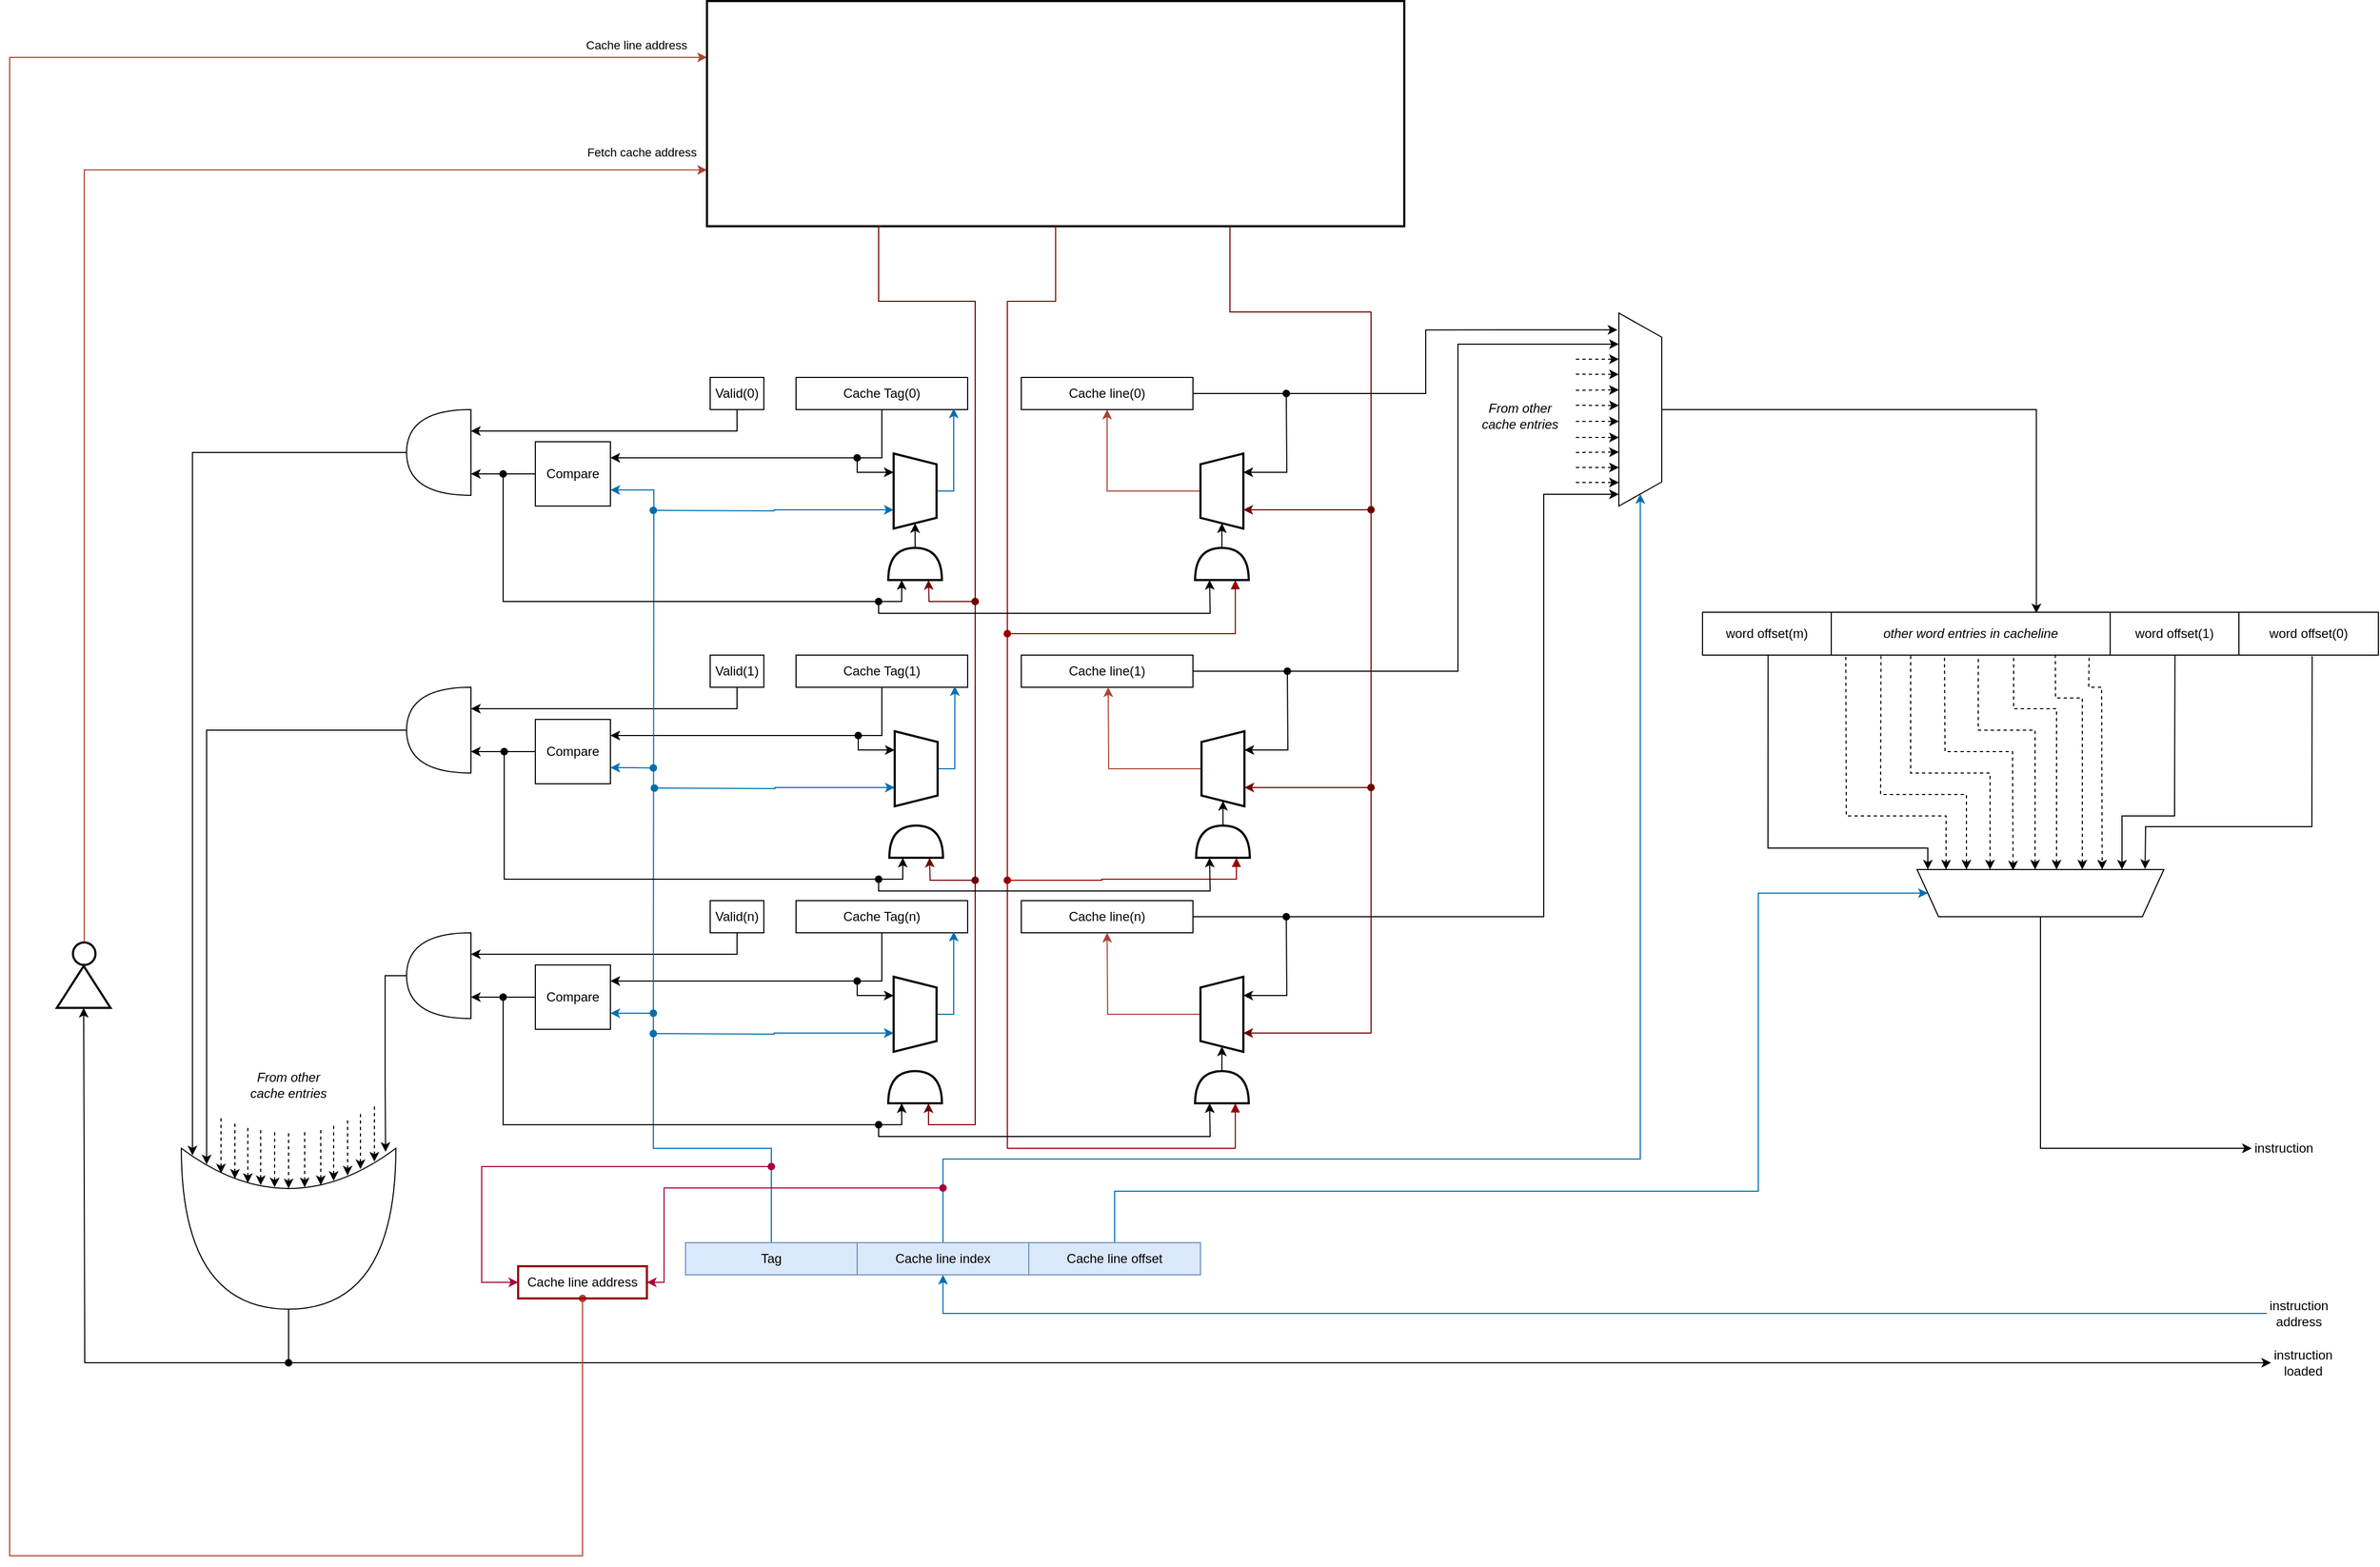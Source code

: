 <mxfile version="15.9.1" type="github">
  <diagram id="TtxQt77F0Pve0Gq8ISPb" name="L1 I-cache">
    <mxGraphModel dx="1864" dy="2111" grid="1" gridSize="10" guides="1" tooltips="1" connect="1" arrows="1" fold="1" page="1" pageScale="1" pageWidth="850" pageHeight="1100" math="0" shadow="0">
      <root>
        <mxCell id="0" />
        <mxCell id="1" parent="0" />
        <mxCell id="AAuzFfe44RQ2FQWe9RqB-12" style="edgeStyle=orthogonalEdgeStyle;rounded=0;orthogonalLoop=1;jettySize=auto;html=1;exitX=0.5;exitY=0;exitDx=0;exitDy=0;entryX=1;entryY=0.75;entryDx=0;entryDy=0;fillColor=#1ba1e2;strokeColor=#006EAF;" parent="1" source="AAuzFfe44RQ2FQWe9RqB-3" target="AAuzFfe44RQ2FQWe9RqB-10" edge="1">
          <mxGeometry relative="1" as="geometry">
            <Array as="points">
              <mxPoint x="300" y="610" />
              <mxPoint x="190" y="610" />
              <mxPoint x="190" y="484" />
            </Array>
          </mxGeometry>
        </mxCell>
        <mxCell id="AAuzFfe44RQ2FQWe9RqB-3" value="Tag" style="rounded=0;whiteSpace=wrap;html=1;fillColor=#dae8fc;strokeColor=#6c8ebf;" parent="1" vertex="1">
          <mxGeometry x="220" y="698" width="160" height="30" as="geometry" />
        </mxCell>
        <mxCell id="AAuzFfe44RQ2FQWe9RqB-50" style="edgeStyle=orthogonalEdgeStyle;rounded=0;orthogonalLoop=1;jettySize=auto;html=1;exitX=0.5;exitY=0;exitDx=0;exitDy=0;entryX=1;entryY=0.5;entryDx=0;entryDy=0;startArrow=none;startFill=0;endArrow=classic;endFill=1;fillColor=#1ba1e2;strokeColor=#006EAF;" parent="1" source="AAuzFfe44RQ2FQWe9RqB-4" target="AAuzFfe44RQ2FQWe9RqB-35" edge="1">
          <mxGeometry relative="1" as="geometry">
            <Array as="points">
              <mxPoint x="460" y="620" />
              <mxPoint x="1110" y="620" />
            </Array>
          </mxGeometry>
        </mxCell>
        <mxCell id="_ZMJS2XEXF6SMcS7L7t3-20" style="edgeStyle=orthogonalEdgeStyle;rounded=0;orthogonalLoop=1;jettySize=auto;html=1;startArrow=classic;startFill=1;endArrow=none;endFill=0;strokeWidth=1;fillColor=#1ba1e2;strokeColor=#006EAF;entryX=0;entryY=0.5;entryDx=0;entryDy=0;exitX=0.5;exitY=1;exitDx=0;exitDy=0;" edge="1" parent="1" source="AAuzFfe44RQ2FQWe9RqB-4" target="_ZMJS2XEXF6SMcS7L7t3-21">
          <mxGeometry relative="1" as="geometry">
            <mxPoint x="1684" y="764" as="targetPoint" />
            <mxPoint x="464" y="740" as="sourcePoint" />
            <Array as="points">
              <mxPoint x="460" y="764" />
            </Array>
          </mxGeometry>
        </mxCell>
        <mxCell id="AAuzFfe44RQ2FQWe9RqB-4" value="Cache line index" style="rounded=0;whiteSpace=wrap;html=1;fillColor=#dae8fc;strokeColor=#6c8ebf;" parent="1" vertex="1">
          <mxGeometry x="380" y="698" width="160" height="30" as="geometry" />
        </mxCell>
        <mxCell id="AAuzFfe44RQ2FQWe9RqB-86" style="edgeStyle=orthogonalEdgeStyle;rounded=0;orthogonalLoop=1;jettySize=auto;html=1;exitX=0.5;exitY=0;exitDx=0;exitDy=0;entryX=1;entryY=0.5;entryDx=0;entryDy=0;startArrow=none;startFill=0;endArrow=classic;endFill=1;fillColor=#1ba1e2;strokeColor=#006EAF;" parent="1" source="AAuzFfe44RQ2FQWe9RqB-5" target="AAuzFfe44RQ2FQWe9RqB-71" edge="1">
          <mxGeometry relative="1" as="geometry">
            <Array as="points">
              <mxPoint x="620" y="650" />
              <mxPoint x="1220" y="650" />
              <mxPoint x="1220" y="372" />
            </Array>
          </mxGeometry>
        </mxCell>
        <mxCell id="AAuzFfe44RQ2FQWe9RqB-5" value="Cache line offset" style="rounded=0;whiteSpace=wrap;html=1;fillColor=#dae8fc;strokeColor=#6c8ebf;" parent="1" vertex="1">
          <mxGeometry x="540" y="698" width="160" height="30" as="geometry" />
        </mxCell>
        <mxCell id="AAuzFfe44RQ2FQWe9RqB-14" style="edgeStyle=orthogonalEdgeStyle;rounded=0;orthogonalLoop=1;jettySize=auto;html=1;exitX=0.5;exitY=1;exitDx=0;exitDy=0;entryX=0;entryY=0.75;entryDx=0;entryDy=0;entryPerimeter=0;" parent="1" source="AAuzFfe44RQ2FQWe9RqB-6" target="AAuzFfe44RQ2FQWe9RqB-13" edge="1">
          <mxGeometry relative="1" as="geometry" />
        </mxCell>
        <mxCell id="AAuzFfe44RQ2FQWe9RqB-6" value="Valid(n)" style="rounded=0;whiteSpace=wrap;html=1;" parent="1" vertex="1">
          <mxGeometry x="243" y="379" width="50" height="30" as="geometry" />
        </mxCell>
        <mxCell id="AAuzFfe44RQ2FQWe9RqB-11" style="edgeStyle=orthogonalEdgeStyle;rounded=0;orthogonalLoop=1;jettySize=auto;html=1;exitX=0.5;exitY=1;exitDx=0;exitDy=0;entryX=1;entryY=0.25;entryDx=0;entryDy=0;" parent="1" source="AAuzFfe44RQ2FQWe9RqB-7" target="AAuzFfe44RQ2FQWe9RqB-10" edge="1">
          <mxGeometry relative="1" as="geometry" />
        </mxCell>
        <mxCell id="AAuzFfe44RQ2FQWe9RqB-7" value="&lt;div&gt;Cache Tag(n)&lt;/div&gt;" style="rounded=0;whiteSpace=wrap;html=1;" parent="1" vertex="1">
          <mxGeometry x="323" y="379" width="160" height="30" as="geometry" />
        </mxCell>
        <mxCell id="AAuzFfe44RQ2FQWe9RqB-39" style="edgeStyle=orthogonalEdgeStyle;rounded=0;orthogonalLoop=1;jettySize=auto;html=1;exitX=1;exitY=0.5;exitDx=0;exitDy=0;entryX=0.061;entryY=1;entryDx=0;entryDy=0;entryPerimeter=0;startArrow=none;startFill=0;endArrow=classic;endFill=1;" parent="1" source="AAuzFfe44RQ2FQWe9RqB-8" target="AAuzFfe44RQ2FQWe9RqB-35" edge="1">
          <mxGeometry relative="1" as="geometry">
            <Array as="points">
              <mxPoint x="1020" y="394" />
              <mxPoint x="1020" />
            </Array>
          </mxGeometry>
        </mxCell>
        <mxCell id="AAuzFfe44RQ2FQWe9RqB-8" value="Cache line(n)" style="rounded=0;whiteSpace=wrap;html=1;" parent="1" vertex="1">
          <mxGeometry x="533" y="379" width="160" height="30" as="geometry" />
        </mxCell>
        <mxCell id="AAuzFfe44RQ2FQWe9RqB-15" style="edgeStyle=orthogonalEdgeStyle;rounded=0;orthogonalLoop=1;jettySize=auto;html=1;exitX=0;exitY=0.5;exitDx=0;exitDy=0;entryX=0;entryY=0.25;entryDx=0;entryDy=0;entryPerimeter=0;" parent="1" source="AAuzFfe44RQ2FQWe9RqB-10" target="AAuzFfe44RQ2FQWe9RqB-13" edge="1">
          <mxGeometry relative="1" as="geometry" />
        </mxCell>
        <mxCell id="AAuzFfe44RQ2FQWe9RqB-10" value="Compare" style="rounded=0;whiteSpace=wrap;html=1;" parent="1" vertex="1">
          <mxGeometry x="80" y="439" width="70" height="60" as="geometry" />
        </mxCell>
        <mxCell id="_ZMJS2XEXF6SMcS7L7t3-2" style="edgeStyle=orthogonalEdgeStyle;rounded=0;orthogonalLoop=1;jettySize=auto;html=1;exitX=1;exitY=0.5;exitDx=0;exitDy=0;exitPerimeter=0;entryX=0.022;entryY=0.048;entryDx=0;entryDy=0;entryPerimeter=0;" edge="1" parent="1" source="AAuzFfe44RQ2FQWe9RqB-13" target="AAuzFfe44RQ2FQWe9RqB-90">
          <mxGeometry relative="1" as="geometry" />
        </mxCell>
        <mxCell id="AAuzFfe44RQ2FQWe9RqB-13" value="" style="shape=or;whiteSpace=wrap;html=1;direction=west;" parent="1" vertex="1">
          <mxGeometry x="-40" y="409" width="60" height="80" as="geometry" />
        </mxCell>
        <mxCell id="AAuzFfe44RQ2FQWe9RqB-16" style="edgeStyle=orthogonalEdgeStyle;rounded=0;orthogonalLoop=1;jettySize=auto;html=1;exitX=0.5;exitY=1;exitDx=0;exitDy=0;entryX=0;entryY=0.75;entryDx=0;entryDy=0;entryPerimeter=0;" parent="1" source="AAuzFfe44RQ2FQWe9RqB-17" target="AAuzFfe44RQ2FQWe9RqB-23" edge="1">
          <mxGeometry relative="1" as="geometry" />
        </mxCell>
        <mxCell id="AAuzFfe44RQ2FQWe9RqB-17" value="Valid(1)" style="rounded=0;whiteSpace=wrap;html=1;" parent="1" vertex="1">
          <mxGeometry x="243" y="150" width="50" height="30" as="geometry" />
        </mxCell>
        <mxCell id="AAuzFfe44RQ2FQWe9RqB-18" style="edgeStyle=orthogonalEdgeStyle;rounded=0;orthogonalLoop=1;jettySize=auto;html=1;exitX=0.5;exitY=1;exitDx=0;exitDy=0;entryX=1;entryY=0.25;entryDx=0;entryDy=0;" parent="1" source="AAuzFfe44RQ2FQWe9RqB-19" target="AAuzFfe44RQ2FQWe9RqB-22" edge="1">
          <mxGeometry relative="1" as="geometry" />
        </mxCell>
        <mxCell id="AAuzFfe44RQ2FQWe9RqB-19" value="&lt;div&gt;Cache Tag(1)&lt;/div&gt;" style="rounded=0;whiteSpace=wrap;html=1;" parent="1" vertex="1">
          <mxGeometry x="323" y="150" width="160" height="30" as="geometry" />
        </mxCell>
        <mxCell id="AAuzFfe44RQ2FQWe9RqB-38" style="edgeStyle=orthogonalEdgeStyle;rounded=0;orthogonalLoop=1;jettySize=auto;html=1;exitX=1;exitY=0.5;exitDx=0;exitDy=0;entryX=0.839;entryY=1;entryDx=0;entryDy=0;entryPerimeter=0;startArrow=none;startFill=0;endArrow=classic;endFill=1;" parent="1" source="AAuzFfe44RQ2FQWe9RqB-20" target="AAuzFfe44RQ2FQWe9RqB-35" edge="1">
          <mxGeometry relative="1" as="geometry">
            <Array as="points">
              <mxPoint x="940" y="165" />
              <mxPoint x="940" y="-140" />
            </Array>
          </mxGeometry>
        </mxCell>
        <mxCell id="AAuzFfe44RQ2FQWe9RqB-20" value="Cache line(1)" style="rounded=0;whiteSpace=wrap;html=1;" parent="1" vertex="1">
          <mxGeometry x="533" y="150" width="160" height="30" as="geometry" />
        </mxCell>
        <mxCell id="AAuzFfe44RQ2FQWe9RqB-21" style="edgeStyle=orthogonalEdgeStyle;rounded=0;orthogonalLoop=1;jettySize=auto;html=1;exitX=0;exitY=0.5;exitDx=0;exitDy=0;entryX=0;entryY=0.25;entryDx=0;entryDy=0;entryPerimeter=0;" parent="1" source="AAuzFfe44RQ2FQWe9RqB-22" target="AAuzFfe44RQ2FQWe9RqB-23" edge="1">
          <mxGeometry relative="1" as="geometry" />
        </mxCell>
        <mxCell id="AAuzFfe44RQ2FQWe9RqB-34" style="edgeStyle=orthogonalEdgeStyle;rounded=0;orthogonalLoop=1;jettySize=auto;html=1;exitX=1;exitY=0.75;exitDx=0;exitDy=0;startArrow=classic;startFill=1;endArrow=oval;endFill=1;fillColor=#1ba1e2;strokeColor=#006EAF;" parent="1" source="AAuzFfe44RQ2FQWe9RqB-22" edge="1">
          <mxGeometry relative="1" as="geometry">
            <mxPoint x="190" y="255.222" as="targetPoint" />
          </mxGeometry>
        </mxCell>
        <mxCell id="AAuzFfe44RQ2FQWe9RqB-22" value="Compare" style="rounded=0;whiteSpace=wrap;html=1;" parent="1" vertex="1">
          <mxGeometry x="80" y="210" width="70" height="60" as="geometry" />
        </mxCell>
        <mxCell id="_ZMJS2XEXF6SMcS7L7t3-3" style="edgeStyle=orthogonalEdgeStyle;rounded=0;orthogonalLoop=1;jettySize=auto;html=1;exitX=1;exitY=0.5;exitDx=0;exitDy=0;exitPerimeter=0;entryX=0.1;entryY=0.882;entryDx=0;entryDy=0;entryPerimeter=0;" edge="1" parent="1" source="AAuzFfe44RQ2FQWe9RqB-23" target="AAuzFfe44RQ2FQWe9RqB-90">
          <mxGeometry relative="1" as="geometry" />
        </mxCell>
        <mxCell id="AAuzFfe44RQ2FQWe9RqB-23" value="" style="shape=or;whiteSpace=wrap;html=1;direction=west;" parent="1" vertex="1">
          <mxGeometry x="-40" y="180" width="60" height="80" as="geometry" />
        </mxCell>
        <mxCell id="AAuzFfe44RQ2FQWe9RqB-25" style="edgeStyle=orthogonalEdgeStyle;rounded=0;orthogonalLoop=1;jettySize=auto;html=1;exitX=0.5;exitY=1;exitDx=0;exitDy=0;entryX=0;entryY=0.75;entryDx=0;entryDy=0;entryPerimeter=0;" parent="1" source="AAuzFfe44RQ2FQWe9RqB-26" target="AAuzFfe44RQ2FQWe9RqB-33" edge="1">
          <mxGeometry relative="1" as="geometry" />
        </mxCell>
        <mxCell id="AAuzFfe44RQ2FQWe9RqB-26" value="Valid(0)" style="rounded=0;whiteSpace=wrap;html=1;" parent="1" vertex="1">
          <mxGeometry x="243" y="-109" width="50" height="30" as="geometry" />
        </mxCell>
        <mxCell id="AAuzFfe44RQ2FQWe9RqB-27" style="edgeStyle=orthogonalEdgeStyle;rounded=0;orthogonalLoop=1;jettySize=auto;html=1;exitX=0.5;exitY=1;exitDx=0;exitDy=0;entryX=1;entryY=0.25;entryDx=0;entryDy=0;" parent="1" source="AAuzFfe44RQ2FQWe9RqB-28" target="AAuzFfe44RQ2FQWe9RqB-32" edge="1">
          <mxGeometry relative="1" as="geometry" />
        </mxCell>
        <mxCell id="AAuzFfe44RQ2FQWe9RqB-28" value="&lt;div&gt;Cache Tag(0)&lt;/div&gt;" style="rounded=0;whiteSpace=wrap;html=1;" parent="1" vertex="1">
          <mxGeometry x="323" y="-109" width="160" height="30" as="geometry" />
        </mxCell>
        <mxCell id="AAuzFfe44RQ2FQWe9RqB-37" style="edgeStyle=orthogonalEdgeStyle;rounded=0;orthogonalLoop=1;jettySize=auto;html=1;exitX=1;exitY=0.5;exitDx=0;exitDy=0;entryX=0.913;entryY=1.033;entryDx=0;entryDy=0;entryPerimeter=0;startArrow=none;startFill=0;endArrow=classic;endFill=1;" parent="1" source="AAuzFfe44RQ2FQWe9RqB-29" target="AAuzFfe44RQ2FQWe9RqB-35" edge="1">
          <mxGeometry relative="1" as="geometry">
            <Array as="points">
              <mxPoint x="910" y="-94" />
              <mxPoint x="910" y="-153" />
            </Array>
          </mxGeometry>
        </mxCell>
        <mxCell id="AAuzFfe44RQ2FQWe9RqB-29" value="Cache line(0)" style="rounded=0;whiteSpace=wrap;html=1;" parent="1" vertex="1">
          <mxGeometry x="533" y="-109" width="160" height="30" as="geometry" />
        </mxCell>
        <mxCell id="AAuzFfe44RQ2FQWe9RqB-30" style="edgeStyle=orthogonalEdgeStyle;rounded=0;orthogonalLoop=1;jettySize=auto;html=1;exitX=0;exitY=0.5;exitDx=0;exitDy=0;entryX=0;entryY=0.25;entryDx=0;entryDy=0;entryPerimeter=0;" parent="1" source="AAuzFfe44RQ2FQWe9RqB-32" target="AAuzFfe44RQ2FQWe9RqB-33" edge="1">
          <mxGeometry relative="1" as="geometry" />
        </mxCell>
        <mxCell id="AAuzFfe44RQ2FQWe9RqB-31" style="edgeStyle=orthogonalEdgeStyle;rounded=0;orthogonalLoop=1;jettySize=auto;html=1;exitX=1;exitY=0.75;exitDx=0;exitDy=0;startArrow=classic;startFill=1;endArrow=oval;endFill=1;fillColor=#1ba1e2;strokeColor=#006EAF;" parent="1" source="AAuzFfe44RQ2FQWe9RqB-32" edge="1">
          <mxGeometry relative="1" as="geometry">
            <mxPoint x="190" y="484" as="targetPoint" />
          </mxGeometry>
        </mxCell>
        <mxCell id="AAuzFfe44RQ2FQWe9RqB-32" value="Compare" style="rounded=0;whiteSpace=wrap;html=1;" parent="1" vertex="1">
          <mxGeometry x="80" y="-49" width="70" height="60" as="geometry" />
        </mxCell>
        <mxCell id="_ZMJS2XEXF6SMcS7L7t3-1" style="edgeStyle=orthogonalEdgeStyle;rounded=0;orthogonalLoop=1;jettySize=auto;html=1;exitX=1;exitY=0.5;exitDx=0;exitDy=0;exitPerimeter=0;entryX=0.044;entryY=0.948;entryDx=0;entryDy=0;entryPerimeter=0;" edge="1" parent="1" source="AAuzFfe44RQ2FQWe9RqB-33" target="AAuzFfe44RQ2FQWe9RqB-90">
          <mxGeometry relative="1" as="geometry" />
        </mxCell>
        <mxCell id="AAuzFfe44RQ2FQWe9RqB-33" value="" style="shape=or;whiteSpace=wrap;html=1;direction=west;" parent="1" vertex="1">
          <mxGeometry x="-40" y="-79" width="60" height="80" as="geometry" />
        </mxCell>
        <mxCell id="AAuzFfe44RQ2FQWe9RqB-70" style="edgeStyle=orthogonalEdgeStyle;rounded=0;orthogonalLoop=1;jettySize=auto;html=1;exitX=0.5;exitY=0;exitDx=0;exitDy=0;entryX=0.494;entryY=0.025;entryDx=0;entryDy=0;entryPerimeter=0;startArrow=none;startFill=0;endArrow=classic;endFill=1;" parent="1" source="AAuzFfe44RQ2FQWe9RqB-35" target="AAuzFfe44RQ2FQWe9RqB-54" edge="1">
          <mxGeometry relative="1" as="geometry" />
        </mxCell>
        <mxCell id="AAuzFfe44RQ2FQWe9RqB-35" value="" style="verticalLabelPosition=middle;verticalAlign=middle;html=1;shape=trapezoid;perimeter=trapezoidPerimeter;whiteSpace=wrap;size=0.125;arcSize=10;flipV=1;labelPosition=center;align=center;direction=south;" parent="1" vertex="1">
          <mxGeometry x="1090" y="-169" width="40" height="180" as="geometry" />
        </mxCell>
        <mxCell id="AAuzFfe44RQ2FQWe9RqB-40" value="" style="endArrow=classic;dashed=1;html=1;rounded=0;entryX=0.25;entryY=1;entryDx=0;entryDy=0;endFill=1;" parent="1" edge="1">
          <mxGeometry width="50" height="50" relative="1" as="geometry">
            <mxPoint x="1050" y="-126" as="sourcePoint" />
            <mxPoint x="1090" y="-126.0" as="targetPoint" />
          </mxGeometry>
        </mxCell>
        <mxCell id="AAuzFfe44RQ2FQWe9RqB-41" value="" style="endArrow=classic;dashed=1;html=1;rounded=0;entryX=0.25;entryY=1;entryDx=0;entryDy=0;endFill=1;" parent="1" edge="1">
          <mxGeometry width="50" height="50" relative="1" as="geometry">
            <mxPoint x="1050" y="-112" as="sourcePoint" />
            <mxPoint x="1090" y="-111.77" as="targetPoint" />
          </mxGeometry>
        </mxCell>
        <mxCell id="AAuzFfe44RQ2FQWe9RqB-42" value="" style="endArrow=classic;dashed=1;html=1;rounded=0;entryX=0.25;entryY=1;entryDx=0;entryDy=0;endFill=1;" parent="1" edge="1">
          <mxGeometry width="50" height="50" relative="1" as="geometry">
            <mxPoint x="1050" y="-97" as="sourcePoint" />
            <mxPoint x="1090" y="-97.38" as="targetPoint" />
          </mxGeometry>
        </mxCell>
        <mxCell id="AAuzFfe44RQ2FQWe9RqB-43" value="" style="endArrow=classic;dashed=1;html=1;rounded=0;entryX=0.25;entryY=1;entryDx=0;entryDy=0;endFill=1;" parent="1" edge="1">
          <mxGeometry width="50" height="50" relative="1" as="geometry">
            <mxPoint x="1050" y="-83" as="sourcePoint" />
            <mxPoint x="1090" y="-82.77" as="targetPoint" />
          </mxGeometry>
        </mxCell>
        <mxCell id="AAuzFfe44RQ2FQWe9RqB-44" value="" style="endArrow=classic;dashed=1;html=1;rounded=0;entryX=0.25;entryY=1;entryDx=0;entryDy=0;endFill=1;" parent="1" edge="1">
          <mxGeometry width="50" height="50" relative="1" as="geometry">
            <mxPoint x="1050" y="-68" as="sourcePoint" />
            <mxPoint x="1090" y="-68.0" as="targetPoint" />
          </mxGeometry>
        </mxCell>
        <mxCell id="AAuzFfe44RQ2FQWe9RqB-45" value="" style="endArrow=classic;dashed=1;html=1;rounded=0;entryX=0.25;entryY=1;entryDx=0;entryDy=0;endFill=1;" parent="1" edge="1">
          <mxGeometry width="50" height="50" relative="1" as="geometry">
            <mxPoint x="1050" y="-53" as="sourcePoint" />
            <mxPoint x="1090" y="-53.0" as="targetPoint" />
          </mxGeometry>
        </mxCell>
        <mxCell id="AAuzFfe44RQ2FQWe9RqB-46" value="" style="endArrow=classic;dashed=1;html=1;rounded=0;entryX=0.25;entryY=1;entryDx=0;entryDy=0;endFill=1;" parent="1" edge="1">
          <mxGeometry width="50" height="50" relative="1" as="geometry">
            <mxPoint x="1050" y="-39" as="sourcePoint" />
            <mxPoint x="1090" y="-39.38" as="targetPoint" />
          </mxGeometry>
        </mxCell>
        <mxCell id="AAuzFfe44RQ2FQWe9RqB-47" value="" style="endArrow=classic;dashed=1;html=1;rounded=0;entryX=0.25;entryY=1;entryDx=0;entryDy=0;endFill=1;" parent="1" edge="1">
          <mxGeometry width="50" height="50" relative="1" as="geometry">
            <mxPoint x="1050" y="-25" as="sourcePoint" />
            <mxPoint x="1090" y="-25.0" as="targetPoint" />
          </mxGeometry>
        </mxCell>
        <mxCell id="AAuzFfe44RQ2FQWe9RqB-48" value="" style="endArrow=classic;dashed=1;html=1;rounded=0;entryX=0.25;entryY=1;entryDx=0;entryDy=0;endFill=1;" parent="1" edge="1">
          <mxGeometry width="50" height="50" relative="1" as="geometry">
            <mxPoint x="1050" y="-11" as="sourcePoint" />
            <mxPoint x="1090" y="-11.0" as="targetPoint" />
          </mxGeometry>
        </mxCell>
        <mxCell id="AAuzFfe44RQ2FQWe9RqB-49" value="From other cache entries" style="text;html=1;align=center;verticalAlign=middle;whiteSpace=wrap;rounded=0;fontStyle=2;" parent="1" vertex="1">
          <mxGeometry x="958" y="-109" width="80" height="71" as="geometry" />
        </mxCell>
        <mxCell id="AAuzFfe44RQ2FQWe9RqB-53" value="" style="shape=table;html=1;whiteSpace=wrap;startSize=0;container=1;collapsible=0;childLayout=tableLayout;" parent="1" vertex="1">
          <mxGeometry x="1168" y="110" width="630" height="40" as="geometry" />
        </mxCell>
        <mxCell id="AAuzFfe44RQ2FQWe9RqB-54" value="" style="shape=partialRectangle;html=1;whiteSpace=wrap;collapsible=0;dropTarget=0;pointerEvents=0;fillColor=none;top=0;left=0;bottom=0;right=0;points=[[0,0.5],[1,0.5]];portConstraint=eastwest;" parent="AAuzFfe44RQ2FQWe9RqB-53" vertex="1">
          <mxGeometry width="630" height="40" as="geometry" />
        </mxCell>
        <mxCell id="AAuzFfe44RQ2FQWe9RqB-55" value="&lt;div&gt;word offset(m)&lt;/div&gt;" style="shape=partialRectangle;html=1;whiteSpace=wrap;connectable=0;fillColor=none;top=0;left=0;bottom=0;right=0;overflow=hidden;pointerEvents=1;" parent="AAuzFfe44RQ2FQWe9RqB-54" vertex="1">
          <mxGeometry width="120" height="40" as="geometry">
            <mxRectangle width="120" height="40" as="alternateBounds" />
          </mxGeometry>
        </mxCell>
        <mxCell id="AAuzFfe44RQ2FQWe9RqB-56" value="&lt;i&gt;other word entries in cacheline&lt;/i&gt;" style="shape=partialRectangle;html=1;whiteSpace=wrap;connectable=0;fillColor=none;top=0;left=0;bottom=0;right=0;overflow=hidden;pointerEvents=1;" parent="AAuzFfe44RQ2FQWe9RqB-54" vertex="1">
          <mxGeometry x="120" width="260" height="40" as="geometry">
            <mxRectangle width="260" height="40" as="alternateBounds" />
          </mxGeometry>
        </mxCell>
        <mxCell id="AAuzFfe44RQ2FQWe9RqB-57" value="word offset(1)" style="shape=partialRectangle;html=1;whiteSpace=wrap;connectable=0;fillColor=none;top=0;left=0;bottom=0;right=0;overflow=hidden;pointerEvents=1;" parent="AAuzFfe44RQ2FQWe9RqB-54" vertex="1">
          <mxGeometry x="380" width="120" height="40" as="geometry">
            <mxRectangle width="120" height="40" as="alternateBounds" />
          </mxGeometry>
        </mxCell>
        <mxCell id="AAuzFfe44RQ2FQWe9RqB-69" value="word offset(0)" style="shape=partialRectangle;html=1;whiteSpace=wrap;connectable=0;fillColor=none;top=0;left=0;bottom=0;right=0;overflow=hidden;pointerEvents=1;" parent="AAuzFfe44RQ2FQWe9RqB-54" vertex="1">
          <mxGeometry x="500" width="130" height="40" as="geometry">
            <mxRectangle width="130" height="40" as="alternateBounds" />
          </mxGeometry>
        </mxCell>
        <mxCell id="AAuzFfe44RQ2FQWe9RqB-87" style="edgeStyle=orthogonalEdgeStyle;rounded=0;orthogonalLoop=1;jettySize=auto;html=1;exitX=0.5;exitY=0;exitDx=0;exitDy=0;startArrow=none;startFill=0;endArrow=classic;endFill=1;entryX=0;entryY=0.5;entryDx=0;entryDy=0;" parent="1" source="AAuzFfe44RQ2FQWe9RqB-71" target="AAuzFfe44RQ2FQWe9RqB-88" edge="1">
          <mxGeometry relative="1" as="geometry">
            <mxPoint x="1648" y="600" as="targetPoint" />
            <Array as="points">
              <mxPoint x="1483" y="610" />
              <mxPoint x="1668" y="610" />
            </Array>
          </mxGeometry>
        </mxCell>
        <mxCell id="AAuzFfe44RQ2FQWe9RqB-71" value="" style="shape=trapezoid;perimeter=trapezoidPerimeter;whiteSpace=wrap;html=1;fixedSize=1;direction=west;" parent="1" vertex="1">
          <mxGeometry x="1368" y="350" width="230" height="44" as="geometry" />
        </mxCell>
        <mxCell id="AAuzFfe44RQ2FQWe9RqB-72" value="" style="endArrow=classic;html=1;rounded=0;exitX=0.902;exitY=1.025;exitDx=0;exitDy=0;exitPerimeter=0;entryX=0.076;entryY=1.012;entryDx=0;entryDy=0;entryPerimeter=0;" parent="1" source="AAuzFfe44RQ2FQWe9RqB-54" target="AAuzFfe44RQ2FQWe9RqB-71" edge="1">
          <mxGeometry width="50" height="50" relative="1" as="geometry">
            <mxPoint x="1368" y="270" as="sourcePoint" />
            <mxPoint x="1418" y="220" as="targetPoint" />
            <Array as="points">
              <mxPoint x="1736" y="310" />
              <mxPoint x="1581" y="310" />
            </Array>
          </mxGeometry>
        </mxCell>
        <mxCell id="AAuzFfe44RQ2FQWe9RqB-74" value="" style="endArrow=classic;html=1;rounded=0;exitX=0.699;exitY=0.987;exitDx=0;exitDy=0;exitPerimeter=0;" parent="1" source="AAuzFfe44RQ2FQWe9RqB-54" edge="1">
          <mxGeometry width="50" height="50" relative="1" as="geometry">
            <mxPoint x="1368" y="270" as="sourcePoint" />
            <mxPoint x="1559" y="350" as="targetPoint" />
            <Array as="points">
              <mxPoint x="1608" y="300" />
              <mxPoint x="1559" y="300" />
            </Array>
          </mxGeometry>
        </mxCell>
        <mxCell id="AAuzFfe44RQ2FQWe9RqB-75" value="" style="endArrow=classic;dashed=1;html=1;rounded=0;exitX=0.572;exitY=1.063;exitDx=0;exitDy=0;exitPerimeter=0;entryX=0.25;entryY=1;entryDx=0;entryDy=0;endFill=1;" parent="1" source="AAuzFfe44RQ2FQWe9RqB-54" target="AAuzFfe44RQ2FQWe9RqB-71" edge="1">
          <mxGeometry width="50" height="50" relative="1" as="geometry">
            <mxPoint x="1368" y="270" as="sourcePoint" />
            <mxPoint x="1418" y="220" as="targetPoint" />
            <Array as="points">
              <mxPoint x="1528" y="180" />
              <mxPoint x="1540" y="180" />
            </Array>
          </mxGeometry>
        </mxCell>
        <mxCell id="AAuzFfe44RQ2FQWe9RqB-76" value="" style="endArrow=none;dashed=1;html=1;rounded=0;entryX=0.522;entryY=0.983;entryDx=0;entryDy=0;entryPerimeter=0;endFill=0;startArrow=classic;startFill=1;" parent="1" target="AAuzFfe44RQ2FQWe9RqB-54" edge="1">
          <mxGeometry width="50" height="50" relative="1" as="geometry">
            <mxPoint x="1522" y="350" as="sourcePoint" />
            <mxPoint x="1508" y="260" as="targetPoint" />
            <Array as="points">
              <mxPoint x="1522" y="190" />
              <mxPoint x="1497" y="190" />
            </Array>
          </mxGeometry>
        </mxCell>
        <mxCell id="AAuzFfe44RQ2FQWe9RqB-77" value="" style="endArrow=none;dashed=1;html=1;rounded=0;startArrow=classic;startFill=1;" parent="1" edge="1">
          <mxGeometry width="50" height="50" relative="1" as="geometry">
            <mxPoint x="1498" y="350" as="sourcePoint" />
            <mxPoint x="1458" y="150" as="targetPoint" />
            <Array as="points">
              <mxPoint x="1498" y="200" />
              <mxPoint x="1458" y="200" />
            </Array>
          </mxGeometry>
        </mxCell>
        <mxCell id="AAuzFfe44RQ2FQWe9RqB-79" value="" style="endArrow=none;dashed=1;html=1;rounded=0;entryX=0.408;entryY=1.002;entryDx=0;entryDy=0;entryPerimeter=0;startArrow=classic;startFill=1;" parent="1" target="AAuzFfe44RQ2FQWe9RqB-54" edge="1">
          <mxGeometry width="50" height="50" relative="1" as="geometry">
            <mxPoint x="1478" y="350" as="sourcePoint" />
            <mxPoint x="1408" y="150" as="targetPoint" />
            <Array as="points">
              <mxPoint x="1478" y="220" />
              <mxPoint x="1425" y="220" />
            </Array>
          </mxGeometry>
        </mxCell>
        <mxCell id="AAuzFfe44RQ2FQWe9RqB-81" value="" style="endArrow=none;dashed=1;html=1;rounded=0;exitX=0.611;exitY=0.981;exitDx=0;exitDy=0;exitPerimeter=0;entryX=0.358;entryY=1.002;entryDx=0;entryDy=0;entryPerimeter=0;startArrow=classic;startFill=1;" parent="1" source="AAuzFfe44RQ2FQWe9RqB-71" target="AAuzFfe44RQ2FQWe9RqB-54" edge="1">
          <mxGeometry width="50" height="50" relative="1" as="geometry">
            <mxPoint x="1458" y="310" as="sourcePoint" />
            <mxPoint x="1448" y="270" as="targetPoint" />
            <Array as="points">
              <mxPoint x="1457" y="240" />
              <mxPoint x="1394" y="240" />
            </Array>
          </mxGeometry>
        </mxCell>
        <mxCell id="AAuzFfe44RQ2FQWe9RqB-82" value="" style="endArrow=none;dashed=1;html=1;rounded=0;entryX=0.308;entryY=0.983;entryDx=0;entryDy=0;entryPerimeter=0;startArrow=classic;startFill=1;" parent="1" target="AAuzFfe44RQ2FQWe9RqB-54" edge="1">
          <mxGeometry width="50" height="50" relative="1" as="geometry">
            <mxPoint x="1436" y="350" as="sourcePoint" />
            <mxPoint x="1428" y="270" as="targetPoint" />
            <Array as="points">
              <mxPoint x="1436" y="260" />
              <mxPoint x="1362" y="260" />
            </Array>
          </mxGeometry>
        </mxCell>
        <mxCell id="AAuzFfe44RQ2FQWe9RqB-83" value="" style="endArrow=none;dashed=1;html=1;rounded=0;entryX=0.264;entryY=1.02;entryDx=0;entryDy=0;entryPerimeter=0;startArrow=classic;startFill=1;" parent="1" target="AAuzFfe44RQ2FQWe9RqB-54" edge="1">
          <mxGeometry width="50" height="50" relative="1" as="geometry">
            <mxPoint x="1414" y="350" as="sourcePoint" />
            <mxPoint x="1398" y="260" as="targetPoint" />
            <Array as="points">
              <mxPoint x="1414" y="280" />
              <mxPoint x="1334" y="280" />
            </Array>
          </mxGeometry>
        </mxCell>
        <mxCell id="AAuzFfe44RQ2FQWe9RqB-84" value="" style="endArrow=none;dashed=1;html=1;rounded=0;entryX=0.212;entryY=0.983;entryDx=0;entryDy=0;entryPerimeter=0;startArrow=classic;startFill=1;" parent="1" target="AAuzFfe44RQ2FQWe9RqB-54" edge="1">
          <mxGeometry width="50" height="50" relative="1" as="geometry">
            <mxPoint x="1395" y="350" as="sourcePoint" />
            <mxPoint x="1378" y="250" as="targetPoint" />
            <Array as="points">
              <mxPoint x="1395" y="300" />
              <mxPoint x="1302" y="300" />
            </Array>
          </mxGeometry>
        </mxCell>
        <mxCell id="AAuzFfe44RQ2FQWe9RqB-85" value="" style="endArrow=classic;html=1;rounded=0;exitX=0.097;exitY=1.002;exitDx=0;exitDy=0;exitPerimeter=0;" parent="1" source="AAuzFfe44RQ2FQWe9RqB-54" edge="1">
          <mxGeometry width="50" height="50" relative="1" as="geometry">
            <mxPoint x="1458" y="310" as="sourcePoint" />
            <mxPoint x="1378" y="350" as="targetPoint" />
            <Array as="points">
              <mxPoint x="1229" y="330" />
              <mxPoint x="1378" y="330" />
            </Array>
          </mxGeometry>
        </mxCell>
        <mxCell id="AAuzFfe44RQ2FQWe9RqB-88" value="instruction" style="text;html=1;strokeColor=none;fillColor=none;align=center;verticalAlign=middle;whiteSpace=wrap;rounded=0;" parent="1" vertex="1">
          <mxGeometry x="1680" y="595" width="60" height="30" as="geometry" />
        </mxCell>
        <mxCell id="_ZMJS2XEXF6SMcS7L7t3-19" style="edgeStyle=orthogonalEdgeStyle;rounded=0;orthogonalLoop=1;jettySize=auto;html=1;exitX=1;exitY=0.5;exitDx=0;exitDy=0;exitPerimeter=0;entryX=0;entryY=0.5;entryDx=0;entryDy=0;startArrow=none;startFill=0;endArrow=classic;endFill=1;strokeWidth=1;fillColor=#1ba1e2;strokeColor=#000000;" edge="1" parent="1" source="AAuzFfe44RQ2FQWe9RqB-90" target="_ZMJS2XEXF6SMcS7L7t3-17">
          <mxGeometry relative="1" as="geometry">
            <Array as="points">
              <mxPoint x="-150" y="810" />
              <mxPoint x="1562" y="810" />
            </Array>
          </mxGeometry>
        </mxCell>
        <mxCell id="AAuzFfe44RQ2FQWe9RqB-90" value="" style="shape=xor;whiteSpace=wrap;html=1;direction=south;" parent="1" vertex="1">
          <mxGeometry x="-250" y="610" width="200" height="150" as="geometry" />
        </mxCell>
        <mxCell id="_ZMJS2XEXF6SMcS7L7t3-4" value="" style="endArrow=none;dashed=1;html=1;rounded=0;exitX=0.156;exitY=0.815;exitDx=0;exitDy=0;exitPerimeter=0;strokeWidth=1;endFill=0;startArrow=classic;startFill=1;" edge="1" parent="1" source="AAuzFfe44RQ2FQWe9RqB-90">
          <mxGeometry width="50" height="50" relative="1" as="geometry">
            <mxPoint x="-130" y="580" as="sourcePoint" />
            <mxPoint x="-213" y="580" as="targetPoint" />
          </mxGeometry>
        </mxCell>
        <mxCell id="_ZMJS2XEXF6SMcS7L7t3-6" value="" style="endArrow=none;dashed=1;html=1;rounded=0;exitX=0.156;exitY=0.815;exitDx=0;exitDy=0;exitPerimeter=0;strokeWidth=1;endFill=0;startArrow=classic;startFill=1;" edge="1" parent="1">
          <mxGeometry width="50" height="50" relative="1" as="geometry">
            <mxPoint x="-200" y="638.4" as="sourcePoint" />
            <mxPoint x="-200" y="585" as="targetPoint" />
          </mxGeometry>
        </mxCell>
        <mxCell id="_ZMJS2XEXF6SMcS7L7t3-7" value="" style="endArrow=none;dashed=1;html=1;rounded=0;exitX=0.156;exitY=0.815;exitDx=0;exitDy=0;exitPerimeter=0;strokeWidth=1;endFill=0;startArrow=classic;startFill=1;" edge="1" parent="1">
          <mxGeometry width="50" height="50" relative="1" as="geometry">
            <mxPoint x="-188" y="642.4" as="sourcePoint" />
            <mxPoint x="-188" y="589" as="targetPoint" />
          </mxGeometry>
        </mxCell>
        <mxCell id="_ZMJS2XEXF6SMcS7L7t3-8" value="" style="endArrow=none;dashed=1;html=1;rounded=0;exitX=0.156;exitY=0.815;exitDx=0;exitDy=0;exitPerimeter=0;strokeWidth=1;endFill=0;startArrow=classic;startFill=1;" edge="1" parent="1">
          <mxGeometry width="50" height="50" relative="1" as="geometry">
            <mxPoint x="-176" y="644.4" as="sourcePoint" />
            <mxPoint x="-176" y="591" as="targetPoint" />
          </mxGeometry>
        </mxCell>
        <mxCell id="_ZMJS2XEXF6SMcS7L7t3-9" value="" style="endArrow=none;dashed=1;html=1;rounded=0;exitX=0.156;exitY=0.815;exitDx=0;exitDy=0;exitPerimeter=0;strokeWidth=1;endFill=0;startArrow=classic;startFill=1;" edge="1" parent="1">
          <mxGeometry width="50" height="50" relative="1" as="geometry">
            <mxPoint x="-163" y="646.4" as="sourcePoint" />
            <mxPoint x="-163" y="593" as="targetPoint" />
          </mxGeometry>
        </mxCell>
        <mxCell id="_ZMJS2XEXF6SMcS7L7t3-10" value="" style="endArrow=none;dashed=1;html=1;rounded=0;exitX=0.156;exitY=0.815;exitDx=0;exitDy=0;exitPerimeter=0;strokeWidth=1;endFill=0;startArrow=classic;startFill=1;" edge="1" parent="1">
          <mxGeometry width="50" height="50" relative="1" as="geometry">
            <mxPoint x="-150" y="647.4" as="sourcePoint" />
            <mxPoint x="-150" y="594" as="targetPoint" />
          </mxGeometry>
        </mxCell>
        <mxCell id="_ZMJS2XEXF6SMcS7L7t3-11" value="" style="endArrow=none;dashed=1;html=1;rounded=0;exitX=0.156;exitY=0.815;exitDx=0;exitDy=0;exitPerimeter=0;strokeWidth=1;endFill=0;startArrow=classic;startFill=1;" edge="1" parent="1">
          <mxGeometry width="50" height="50" relative="1" as="geometry">
            <mxPoint x="-135" y="646.4" as="sourcePoint" />
            <mxPoint x="-135" y="593" as="targetPoint" />
          </mxGeometry>
        </mxCell>
        <mxCell id="_ZMJS2XEXF6SMcS7L7t3-12" value="" style="endArrow=none;dashed=1;html=1;rounded=0;exitX=0.156;exitY=0.815;exitDx=0;exitDy=0;exitPerimeter=0;strokeWidth=1;endFill=0;startArrow=classic;startFill=1;" edge="1" parent="1">
          <mxGeometry width="50" height="50" relative="1" as="geometry">
            <mxPoint x="-120" y="644.4" as="sourcePoint" />
            <mxPoint x="-120" y="591" as="targetPoint" />
          </mxGeometry>
        </mxCell>
        <mxCell id="_ZMJS2XEXF6SMcS7L7t3-13" value="" style="endArrow=none;dashed=1;html=1;rounded=0;exitX=0.156;exitY=0.815;exitDx=0;exitDy=0;exitPerimeter=0;strokeWidth=1;endFill=0;startArrow=classic;startFill=1;" edge="1" parent="1">
          <mxGeometry width="50" height="50" relative="1" as="geometry">
            <mxPoint x="-108" y="640.4" as="sourcePoint" />
            <mxPoint x="-108" y="587" as="targetPoint" />
          </mxGeometry>
        </mxCell>
        <mxCell id="_ZMJS2XEXF6SMcS7L7t3-14" value="" style="endArrow=none;dashed=1;html=1;rounded=0;exitX=0.156;exitY=0.815;exitDx=0;exitDy=0;exitPerimeter=0;strokeWidth=1;endFill=0;startArrow=classic;startFill=1;" edge="1" parent="1">
          <mxGeometry width="50" height="50" relative="1" as="geometry">
            <mxPoint x="-95" y="635.4" as="sourcePoint" />
            <mxPoint x="-95" y="582" as="targetPoint" />
          </mxGeometry>
        </mxCell>
        <mxCell id="_ZMJS2XEXF6SMcS7L7t3-15" value="" style="endArrow=none;dashed=1;html=1;rounded=0;exitX=0.156;exitY=0.815;exitDx=0;exitDy=0;exitPerimeter=0;strokeWidth=1;endFill=0;startArrow=classic;startFill=1;" edge="1" parent="1">
          <mxGeometry width="50" height="50" relative="1" as="geometry">
            <mxPoint x="-83" y="629.4" as="sourcePoint" />
            <mxPoint x="-83" y="576" as="targetPoint" />
          </mxGeometry>
        </mxCell>
        <mxCell id="_ZMJS2XEXF6SMcS7L7t3-16" value="" style="endArrow=none;dashed=1;html=1;rounded=0;exitX=0.156;exitY=0.815;exitDx=0;exitDy=0;exitPerimeter=0;strokeWidth=1;endFill=0;startArrow=classic;startFill=1;" edge="1" parent="1">
          <mxGeometry width="50" height="50" relative="1" as="geometry">
            <mxPoint x="-70" y="622.4" as="sourcePoint" />
            <mxPoint x="-70" y="569" as="targetPoint" />
          </mxGeometry>
        </mxCell>
        <mxCell id="_ZMJS2XEXF6SMcS7L7t3-17" value="instruction loaded" style="text;html=1;strokeColor=none;fillColor=none;align=center;verticalAlign=middle;whiteSpace=wrap;rounded=0;" vertex="1" parent="1">
          <mxGeometry x="1698" y="795" width="60" height="30" as="geometry" />
        </mxCell>
        <mxCell id="_ZMJS2XEXF6SMcS7L7t3-21" value="instruction address" style="text;html=1;strokeColor=none;fillColor=none;align=center;verticalAlign=middle;whiteSpace=wrap;rounded=0;" vertex="1" parent="1">
          <mxGeometry x="1694" y="749" width="60" height="30" as="geometry" />
        </mxCell>
        <mxCell id="_ZMJS2XEXF6SMcS7L7t3-22" value="" style="endArrow=classic;html=1;rounded=0;strokeColor=#A50040;strokeWidth=1;fillColor=#d80073;startArrow=oval;startFill=1;entryX=1;entryY=0.5;entryDx=0;entryDy=0;" edge="1" parent="1" target="_ZMJS2XEXF6SMcS7L7t3-24">
          <mxGeometry width="50" height="50" relative="1" as="geometry">
            <mxPoint x="460" y="647" as="sourcePoint" />
            <mxPoint x="160" y="567" as="targetPoint" />
            <Array as="points">
              <mxPoint x="200" y="647" />
              <mxPoint x="200" y="735" />
            </Array>
          </mxGeometry>
        </mxCell>
        <mxCell id="_ZMJS2XEXF6SMcS7L7t3-23" value="" style="endArrow=classic;html=1;rounded=0;strokeColor=#A50040;strokeWidth=1;fillColor=#d80073;startArrow=oval;startFill=1;entryX=0;entryY=0.5;entryDx=0;entryDy=0;" edge="1" parent="1" target="_ZMJS2XEXF6SMcS7L7t3-24">
          <mxGeometry width="50" height="50" relative="1" as="geometry">
            <mxPoint x="300" y="627" as="sourcePoint" />
            <mxPoint x="60" y="545" as="targetPoint" />
            <Array as="points">
              <mxPoint x="30" y="627" />
              <mxPoint x="30" y="735" />
            </Array>
          </mxGeometry>
        </mxCell>
        <mxCell id="_ZMJS2XEXF6SMcS7L7t3-25" style="edgeStyle=orthogonalEdgeStyle;rounded=0;orthogonalLoop=1;jettySize=auto;html=1;exitX=0.5;exitY=1;exitDx=0;exitDy=0;startArrow=oval;startFill=1;endArrow=classic;endFill=1;strokeColor=#ae4132;strokeWidth=1;fillColor=#fad9d5;entryX=0;entryY=0.25;entryDx=0;entryDy=0;" edge="1" parent="1" source="_ZMJS2XEXF6SMcS7L7t3-24" target="_ZMJS2XEXF6SMcS7L7t3-30">
          <mxGeometry relative="1" as="geometry">
            <mxPoint x="-410" y="-40" as="targetPoint" />
            <Array as="points">
              <mxPoint x="124" y="990" />
              <mxPoint x="-410" y="990" />
              <mxPoint x="-410" y="-407" />
            </Array>
          </mxGeometry>
        </mxCell>
        <mxCell id="_ZMJS2XEXF6SMcS7L7t3-31" value="Cache line address" style="edgeLabel;html=1;align=center;verticalAlign=middle;resizable=0;points=[];" vertex="1" connectable="0" parent="_ZMJS2XEXF6SMcS7L7t3-25">
          <mxGeometry x="0.936" y="-4" relative="1" as="geometry">
            <mxPoint x="24" y="-16" as="offset" />
          </mxGeometry>
        </mxCell>
        <mxCell id="_ZMJS2XEXF6SMcS7L7t3-24" value="Cache line address" style="rounded=0;whiteSpace=wrap;html=1;fillColor=none;strokeColor=#990000;strokeWidth=2;" vertex="1" parent="1">
          <mxGeometry x="64" y="720" width="120" height="30" as="geometry" />
        </mxCell>
        <mxCell id="_ZMJS2XEXF6SMcS7L7t3-26" value="" style="endArrow=classic;html=1;rounded=0;strokeColor=#000000;strokeWidth=1;startArrow=oval;startFill=1;entryX=0;entryY=0.5;entryDx=0;entryDy=0;" edge="1" parent="1" target="_ZMJS2XEXF6SMcS7L7t3-27">
          <mxGeometry width="50" height="50" relative="1" as="geometry">
            <mxPoint x="-150" y="810" as="sourcePoint" />
            <mxPoint x="-340" y="460" as="targetPoint" />
            <Array as="points">
              <mxPoint x="-340" y="810" />
            </Array>
          </mxGeometry>
        </mxCell>
        <mxCell id="_ZMJS2XEXF6SMcS7L7t3-27" value="" style="triangle;whiteSpace=wrap;html=1;strokeColor=#000000;strokeWidth=2;fillColor=none;direction=north;" vertex="1" parent="1">
          <mxGeometry x="-366" y="440" width="50" height="39" as="geometry" />
        </mxCell>
        <mxCell id="_ZMJS2XEXF6SMcS7L7t3-29" style="edgeStyle=orthogonalEdgeStyle;rounded=0;orthogonalLoop=1;jettySize=auto;html=1;exitX=0.5;exitY=0;exitDx=0;exitDy=0;startArrow=none;startFill=0;endArrow=classic;endFill=1;strokeColor=#ae4132;strokeWidth=1;fillColor=#fad9d5;entryX=0;entryY=0.75;entryDx=0;entryDy=0;" edge="1" parent="1" source="_ZMJS2XEXF6SMcS7L7t3-28" target="_ZMJS2XEXF6SMcS7L7t3-30">
          <mxGeometry relative="1" as="geometry">
            <mxPoint x="-340.5" y="-40" as="targetPoint" />
          </mxGeometry>
        </mxCell>
        <mxCell id="_ZMJS2XEXF6SMcS7L7t3-32" value="Fetch cache address" style="edgeLabel;html=1;align=center;verticalAlign=middle;resizable=0;points=[];" vertex="1" connectable="0" parent="_ZMJS2XEXF6SMcS7L7t3-29">
          <mxGeometry x="0.906" y="-2" relative="1" as="geometry">
            <mxPoint y="-19" as="offset" />
          </mxGeometry>
        </mxCell>
        <mxCell id="_ZMJS2XEXF6SMcS7L7t3-28" value="" style="ellipse;whiteSpace=wrap;html=1;aspect=fixed;strokeColor=#000000;strokeWidth=2;fillColor=none;" vertex="1" parent="1">
          <mxGeometry x="-351" y="418" width="21" height="21" as="geometry" />
        </mxCell>
        <mxCell id="_ZMJS2XEXF6SMcS7L7t3-30" value="" style="rounded=0;whiteSpace=wrap;html=1;strokeColor=#000000;strokeWidth=2;fillColor=none;" vertex="1" parent="1">
          <mxGeometry x="240" y="-460" width="650" height="210" as="geometry" />
        </mxCell>
        <mxCell id="_ZMJS2XEXF6SMcS7L7t3-33" value="From other cache entries" style="text;html=1;align=center;verticalAlign=middle;whiteSpace=wrap;rounded=0;fontStyle=2;" vertex="1" parent="1">
          <mxGeometry x="-190" y="515" width="80" height="71" as="geometry" />
        </mxCell>
        <mxCell id="_ZMJS2XEXF6SMcS7L7t3-36" style="edgeStyle=orthogonalEdgeStyle;rounded=0;orthogonalLoop=1;jettySize=auto;html=1;exitX=0.75;exitY=1;exitDx=0;exitDy=0;startArrow=classic;startFill=1;endArrow=oval;endFill=1;strokeColor=#000000;strokeWidth=1;" edge="1" parent="1" source="_ZMJS2XEXF6SMcS7L7t3-35">
          <mxGeometry relative="1" as="geometry">
            <mxPoint x="780" y="-94" as="targetPoint" />
          </mxGeometry>
        </mxCell>
        <mxCell id="_ZMJS2XEXF6SMcS7L7t3-37" style="edgeStyle=orthogonalEdgeStyle;rounded=0;orthogonalLoop=1;jettySize=auto;html=1;exitX=0.5;exitY=0;exitDx=0;exitDy=0;entryX=0.5;entryY=1;entryDx=0;entryDy=0;startArrow=none;startFill=0;endArrow=classic;endFill=1;strokeColor=#ae4132;strokeWidth=1;fillColor=#fad9d5;" edge="1" parent="1" source="_ZMJS2XEXF6SMcS7L7t3-35" target="AAuzFfe44RQ2FQWe9RqB-29">
          <mxGeometry relative="1" as="geometry" />
        </mxCell>
        <mxCell id="_ZMJS2XEXF6SMcS7L7t3-105" style="edgeStyle=orthogonalEdgeStyle;rounded=0;orthogonalLoop=1;jettySize=auto;html=1;exitX=0.25;exitY=1;exitDx=0;exitDy=0;startArrow=classic;startFill=1;endArrow=oval;endFill=1;strokeColor=#6F0000;strokeWidth=1;fillColor=#a20025;" edge="1" parent="1" source="_ZMJS2XEXF6SMcS7L7t3-35">
          <mxGeometry relative="1" as="geometry">
            <mxPoint x="859" y="14.429" as="targetPoint" />
          </mxGeometry>
        </mxCell>
        <mxCell id="_ZMJS2XEXF6SMcS7L7t3-35" value="" style="shape=trapezoid;perimeter=trapezoidPerimeter;whiteSpace=wrap;html=1;fixedSize=1;strokeColor=#000000;strokeWidth=2;fillColor=none;direction=north;size=10;" vertex="1" parent="1">
          <mxGeometry x="700" y="-38" width="40" height="70" as="geometry" />
        </mxCell>
        <mxCell id="_ZMJS2XEXF6SMcS7L7t3-39" style="edgeStyle=orthogonalEdgeStyle;rounded=0;orthogonalLoop=1;jettySize=auto;html=1;exitX=0.5;exitY=0;exitDx=0;exitDy=0;entryX=0.919;entryY=0.967;entryDx=0;entryDy=0;entryPerimeter=0;startArrow=none;startFill=0;endArrow=classic;endFill=1;strokeColor=#006EAF;strokeWidth=1;fillColor=#1ba1e2;" edge="1" parent="1" source="_ZMJS2XEXF6SMcS7L7t3-38" target="AAuzFfe44RQ2FQWe9RqB-28">
          <mxGeometry relative="1" as="geometry">
            <Array as="points">
              <mxPoint x="470" y="-3" />
            </Array>
          </mxGeometry>
        </mxCell>
        <mxCell id="_ZMJS2XEXF6SMcS7L7t3-40" style="edgeStyle=orthogonalEdgeStyle;rounded=0;orthogonalLoop=1;jettySize=auto;html=1;exitX=0.25;exitY=1;exitDx=0;exitDy=0;startArrow=classic;startFill=1;endArrow=oval;endFill=1;strokeColor=#000000;strokeWidth=1;" edge="1" parent="1" source="_ZMJS2XEXF6SMcS7L7t3-38">
          <mxGeometry relative="1" as="geometry">
            <mxPoint x="380" y="-34" as="targetPoint" />
          </mxGeometry>
        </mxCell>
        <mxCell id="_ZMJS2XEXF6SMcS7L7t3-41" style="edgeStyle=orthogonalEdgeStyle;rounded=0;orthogonalLoop=1;jettySize=auto;html=1;exitX=0.75;exitY=1;exitDx=0;exitDy=0;startArrow=classic;startFill=1;endArrow=oval;endFill=1;strokeColor=#006EAF;strokeWidth=1;fillColor=#1ba1e2;" edge="1" parent="1" source="_ZMJS2XEXF6SMcS7L7t3-38">
          <mxGeometry relative="1" as="geometry">
            <mxPoint x="190" y="15" as="targetPoint" />
          </mxGeometry>
        </mxCell>
        <mxCell id="_ZMJS2XEXF6SMcS7L7t3-38" value="" style="shape=trapezoid;perimeter=trapezoidPerimeter;whiteSpace=wrap;html=1;fixedSize=1;strokeColor=#000000;strokeWidth=2;fillColor=none;direction=south;size=10;" vertex="1" parent="1">
          <mxGeometry x="414" y="-38" width="40" height="70" as="geometry" />
        </mxCell>
        <mxCell id="_ZMJS2XEXF6SMcS7L7t3-44" style="edgeStyle=orthogonalEdgeStyle;rounded=0;orthogonalLoop=1;jettySize=auto;html=1;exitX=0;exitY=0.25;exitDx=0;exitDy=0;exitPerimeter=0;startArrow=classic;startFill=1;endArrow=oval;endFill=1;strokeColor=#000000;strokeWidth=1;" edge="1" parent="1" source="_ZMJS2XEXF6SMcS7L7t3-42">
          <mxGeometry relative="1" as="geometry">
            <mxPoint x="50" y="-19" as="targetPoint" />
            <mxPoint x="421.5" y="111" as="sourcePoint" />
            <Array as="points">
              <mxPoint x="422" y="100" />
              <mxPoint x="50" y="100" />
            </Array>
          </mxGeometry>
        </mxCell>
        <mxCell id="_ZMJS2XEXF6SMcS7L7t3-115" style="edgeStyle=orthogonalEdgeStyle;rounded=0;orthogonalLoop=1;jettySize=auto;html=1;exitX=1;exitY=0.5;exitDx=0;exitDy=0;exitPerimeter=0;entryX=1;entryY=0.5;entryDx=0;entryDy=0;startArrow=none;startFill=0;endArrow=classic;endFill=1;strokeColor=#000000;strokeWidth=1;" edge="1" parent="1" source="_ZMJS2XEXF6SMcS7L7t3-42" target="_ZMJS2XEXF6SMcS7L7t3-38">
          <mxGeometry relative="1" as="geometry" />
        </mxCell>
        <mxCell id="_ZMJS2XEXF6SMcS7L7t3-42" value="" style="shape=or;whiteSpace=wrap;html=1;strokeColor=#000000;strokeWidth=2;fillColor=none;direction=north;" vertex="1" parent="1">
          <mxGeometry x="409" y="50" width="50" height="30" as="geometry" />
        </mxCell>
        <mxCell id="_ZMJS2XEXF6SMcS7L7t3-58" style="edgeStyle=orthogonalEdgeStyle;rounded=0;orthogonalLoop=1;jettySize=auto;html=1;exitX=0.75;exitY=1;exitDx=0;exitDy=0;startArrow=classic;startFill=1;endArrow=oval;endFill=1;strokeColor=#000000;strokeWidth=1;" edge="1" parent="1" source="_ZMJS2XEXF6SMcS7L7t3-61">
          <mxGeometry relative="1" as="geometry">
            <mxPoint x="781" y="165" as="targetPoint" />
          </mxGeometry>
        </mxCell>
        <mxCell id="_ZMJS2XEXF6SMcS7L7t3-59" style="edgeStyle=orthogonalEdgeStyle;rounded=0;orthogonalLoop=1;jettySize=auto;html=1;exitX=0.5;exitY=0;exitDx=0;exitDy=0;entryX=0.5;entryY=1;entryDx=0;entryDy=0;startArrow=none;startFill=0;endArrow=classic;endFill=1;strokeColor=#ae4132;strokeWidth=1;fillColor=#fad9d5;" edge="1" parent="1" source="_ZMJS2XEXF6SMcS7L7t3-61">
          <mxGeometry relative="1" as="geometry">
            <mxPoint x="614" y="180" as="targetPoint" />
          </mxGeometry>
        </mxCell>
        <mxCell id="_ZMJS2XEXF6SMcS7L7t3-107" style="edgeStyle=orthogonalEdgeStyle;rounded=0;orthogonalLoop=1;jettySize=auto;html=1;exitX=0.25;exitY=1;exitDx=0;exitDy=0;startArrow=classic;startFill=1;endArrow=oval;endFill=1;strokeColor=#6F0000;strokeWidth=1;fillColor=#a20025;" edge="1" parent="1" source="_ZMJS2XEXF6SMcS7L7t3-61">
          <mxGeometry relative="1" as="geometry">
            <mxPoint x="859" y="273.476" as="targetPoint" />
          </mxGeometry>
        </mxCell>
        <mxCell id="_ZMJS2XEXF6SMcS7L7t3-61" value="" style="shape=trapezoid;perimeter=trapezoidPerimeter;whiteSpace=wrap;html=1;fixedSize=1;strokeColor=#000000;strokeWidth=2;fillColor=none;direction=north;size=10;" vertex="1" parent="1">
          <mxGeometry x="701" y="221" width="40" height="70" as="geometry" />
        </mxCell>
        <mxCell id="_ZMJS2XEXF6SMcS7L7t3-62" style="edgeStyle=orthogonalEdgeStyle;rounded=0;orthogonalLoop=1;jettySize=auto;html=1;exitX=0.5;exitY=0;exitDx=0;exitDy=0;entryX=0.919;entryY=0.967;entryDx=0;entryDy=0;entryPerimeter=0;startArrow=none;startFill=0;endArrow=classic;endFill=1;strokeColor=#006EAF;strokeWidth=1;fillColor=#1ba1e2;" edge="1" parent="1" source="_ZMJS2XEXF6SMcS7L7t3-65">
          <mxGeometry relative="1" as="geometry">
            <mxPoint x="471.04" y="179.01" as="targetPoint" />
            <Array as="points">
              <mxPoint x="471" y="256" />
            </Array>
          </mxGeometry>
        </mxCell>
        <mxCell id="_ZMJS2XEXF6SMcS7L7t3-63" style="edgeStyle=orthogonalEdgeStyle;rounded=0;orthogonalLoop=1;jettySize=auto;html=1;exitX=0.25;exitY=1;exitDx=0;exitDy=0;startArrow=classic;startFill=1;endArrow=oval;endFill=1;strokeColor=#000000;strokeWidth=1;" edge="1" parent="1" source="_ZMJS2XEXF6SMcS7L7t3-65">
          <mxGeometry relative="1" as="geometry">
            <mxPoint x="381" y="225" as="targetPoint" />
          </mxGeometry>
        </mxCell>
        <mxCell id="_ZMJS2XEXF6SMcS7L7t3-64" style="edgeStyle=orthogonalEdgeStyle;rounded=0;orthogonalLoop=1;jettySize=auto;html=1;exitX=0.75;exitY=1;exitDx=0;exitDy=0;startArrow=classic;startFill=1;endArrow=oval;endFill=1;strokeColor=#006EAF;strokeWidth=1;fillColor=#1ba1e2;" edge="1" parent="1" source="_ZMJS2XEXF6SMcS7L7t3-65">
          <mxGeometry relative="1" as="geometry">
            <mxPoint x="191" y="274" as="targetPoint" />
          </mxGeometry>
        </mxCell>
        <mxCell id="_ZMJS2XEXF6SMcS7L7t3-65" value="" style="shape=trapezoid;perimeter=trapezoidPerimeter;whiteSpace=wrap;html=1;fixedSize=1;strokeColor=#000000;strokeWidth=2;fillColor=none;direction=south;size=10;" vertex="1" parent="1">
          <mxGeometry x="415" y="221" width="40" height="70" as="geometry" />
        </mxCell>
        <mxCell id="_ZMJS2XEXF6SMcS7L7t3-67" style="edgeStyle=orthogonalEdgeStyle;rounded=0;orthogonalLoop=1;jettySize=auto;html=1;exitX=0;exitY=0.25;exitDx=0;exitDy=0;exitPerimeter=0;startArrow=classic;startFill=1;endArrow=oval;endFill=1;strokeColor=#000000;strokeWidth=1;" edge="1" parent="1" source="_ZMJS2XEXF6SMcS7L7t3-68">
          <mxGeometry relative="1" as="geometry">
            <mxPoint x="51.0" y="240" as="targetPoint" />
            <mxPoint x="422.5" y="370" as="sourcePoint" />
            <Array as="points">
              <mxPoint x="423" y="359" />
              <mxPoint x="51" y="359" />
            </Array>
          </mxGeometry>
        </mxCell>
        <mxCell id="_ZMJS2XEXF6SMcS7L7t3-68" value="" style="shape=or;whiteSpace=wrap;html=1;strokeColor=#000000;strokeWidth=2;fillColor=none;direction=north;" vertex="1" parent="1">
          <mxGeometry x="410" y="309" width="50" height="30" as="geometry" />
        </mxCell>
        <mxCell id="_ZMJS2XEXF6SMcS7L7t3-90" style="edgeStyle=orthogonalEdgeStyle;rounded=0;orthogonalLoop=1;jettySize=auto;html=1;exitX=0.75;exitY=1;exitDx=0;exitDy=0;startArrow=classic;startFill=1;endArrow=oval;endFill=1;strokeColor=#000000;strokeWidth=1;" edge="1" parent="1" source="_ZMJS2XEXF6SMcS7L7t3-93">
          <mxGeometry relative="1" as="geometry">
            <mxPoint x="780" y="394" as="targetPoint" />
          </mxGeometry>
        </mxCell>
        <mxCell id="_ZMJS2XEXF6SMcS7L7t3-91" style="edgeStyle=orthogonalEdgeStyle;rounded=0;orthogonalLoop=1;jettySize=auto;html=1;exitX=0.5;exitY=0;exitDx=0;exitDy=0;entryX=0.5;entryY=1;entryDx=0;entryDy=0;startArrow=none;startFill=0;endArrow=classic;endFill=1;strokeColor=#ae4132;strokeWidth=1;fillColor=#fad9d5;" edge="1" parent="1" source="_ZMJS2XEXF6SMcS7L7t3-93">
          <mxGeometry relative="1" as="geometry">
            <mxPoint x="613" y="409" as="targetPoint" />
          </mxGeometry>
        </mxCell>
        <mxCell id="_ZMJS2XEXF6SMcS7L7t3-102" style="edgeStyle=orthogonalEdgeStyle;rounded=0;orthogonalLoop=1;jettySize=auto;html=1;exitX=0.25;exitY=1;exitDx=0;exitDy=0;startArrow=classic;startFill=1;endArrow=none;endFill=0;strokeColor=#6F0000;strokeWidth=1;fillColor=#a20025;entryX=0.75;entryY=1;entryDx=0;entryDy=0;" edge="1" parent="1" source="_ZMJS2XEXF6SMcS7L7t3-93" target="_ZMJS2XEXF6SMcS7L7t3-30">
          <mxGeometry relative="1" as="geometry">
            <mxPoint x="740" y="-200" as="targetPoint" />
            <Array as="points">
              <mxPoint x="859" y="503" />
              <mxPoint x="859" y="-170" />
              <mxPoint x="728" y="-170" />
            </Array>
          </mxGeometry>
        </mxCell>
        <mxCell id="_ZMJS2XEXF6SMcS7L7t3-93" value="" style="shape=trapezoid;perimeter=trapezoidPerimeter;whiteSpace=wrap;html=1;fixedSize=1;strokeColor=#000000;strokeWidth=2;fillColor=none;direction=north;size=10;" vertex="1" parent="1">
          <mxGeometry x="700" y="450" width="40" height="70" as="geometry" />
        </mxCell>
        <mxCell id="_ZMJS2XEXF6SMcS7L7t3-94" style="edgeStyle=orthogonalEdgeStyle;rounded=0;orthogonalLoop=1;jettySize=auto;html=1;exitX=0.5;exitY=0;exitDx=0;exitDy=0;entryX=0.919;entryY=0.967;entryDx=0;entryDy=0;entryPerimeter=0;startArrow=none;startFill=0;endArrow=classic;endFill=1;strokeColor=#006EAF;strokeWidth=1;fillColor=#1ba1e2;" edge="1" parent="1" source="_ZMJS2XEXF6SMcS7L7t3-97">
          <mxGeometry relative="1" as="geometry">
            <mxPoint x="470.04" y="408.01" as="targetPoint" />
            <Array as="points">
              <mxPoint x="470" y="485" />
            </Array>
          </mxGeometry>
        </mxCell>
        <mxCell id="_ZMJS2XEXF6SMcS7L7t3-95" style="edgeStyle=orthogonalEdgeStyle;rounded=0;orthogonalLoop=1;jettySize=auto;html=1;exitX=0.25;exitY=1;exitDx=0;exitDy=0;startArrow=classic;startFill=1;endArrow=oval;endFill=1;strokeColor=#000000;strokeWidth=1;" edge="1" parent="1" source="_ZMJS2XEXF6SMcS7L7t3-97">
          <mxGeometry relative="1" as="geometry">
            <mxPoint x="380" y="454" as="targetPoint" />
          </mxGeometry>
        </mxCell>
        <mxCell id="_ZMJS2XEXF6SMcS7L7t3-96" style="edgeStyle=orthogonalEdgeStyle;rounded=0;orthogonalLoop=1;jettySize=auto;html=1;exitX=0.75;exitY=1;exitDx=0;exitDy=0;startArrow=classic;startFill=1;endArrow=oval;endFill=1;strokeColor=#006EAF;strokeWidth=1;fillColor=#1ba1e2;" edge="1" parent="1" source="_ZMJS2XEXF6SMcS7L7t3-97">
          <mxGeometry relative="1" as="geometry">
            <mxPoint x="190" y="503" as="targetPoint" />
          </mxGeometry>
        </mxCell>
        <mxCell id="_ZMJS2XEXF6SMcS7L7t3-97" value="" style="shape=trapezoid;perimeter=trapezoidPerimeter;whiteSpace=wrap;html=1;fixedSize=1;strokeColor=#000000;strokeWidth=2;fillColor=none;direction=south;size=10;" vertex="1" parent="1">
          <mxGeometry x="414" y="450" width="40" height="70" as="geometry" />
        </mxCell>
        <mxCell id="_ZMJS2XEXF6SMcS7L7t3-99" style="edgeStyle=orthogonalEdgeStyle;rounded=0;orthogonalLoop=1;jettySize=auto;html=1;exitX=0;exitY=0.25;exitDx=0;exitDy=0;exitPerimeter=0;startArrow=classic;startFill=1;endArrow=oval;endFill=1;strokeColor=#000000;strokeWidth=1;" edge="1" parent="1" source="_ZMJS2XEXF6SMcS7L7t3-100">
          <mxGeometry relative="1" as="geometry">
            <mxPoint x="50" y="469" as="targetPoint" />
            <mxPoint x="421.5" y="599" as="sourcePoint" />
            <Array as="points">
              <mxPoint x="422" y="588" />
              <mxPoint x="50" y="588" />
            </Array>
          </mxGeometry>
        </mxCell>
        <mxCell id="_ZMJS2XEXF6SMcS7L7t3-101" style="edgeStyle=orthogonalEdgeStyle;rounded=0;orthogonalLoop=1;jettySize=auto;html=1;exitX=0;exitY=0.75;exitDx=0;exitDy=0;exitPerimeter=0;startArrow=classic;startFill=1;endArrow=none;endFill=0;strokeColor=#6F0000;strokeWidth=1;fillColor=#a20025;entryX=0.25;entryY=1;entryDx=0;entryDy=0;" edge="1" parent="1" source="_ZMJS2XEXF6SMcS7L7t3-100" target="_ZMJS2XEXF6SMcS7L7t3-30">
          <mxGeometry relative="1" as="geometry">
            <mxPoint x="490" y="-248" as="targetPoint" />
            <Array as="points">
              <mxPoint x="447" y="588" />
              <mxPoint x="490" y="588" />
              <mxPoint x="490" y="-180" />
              <mxPoint x="400" y="-180" />
              <mxPoint x="400" y="-250" />
            </Array>
          </mxGeometry>
        </mxCell>
        <mxCell id="_ZMJS2XEXF6SMcS7L7t3-100" value="" style="shape=or;whiteSpace=wrap;html=1;strokeColor=#000000;strokeWidth=2;fillColor=none;direction=north;" vertex="1" parent="1">
          <mxGeometry x="409" y="538" width="50" height="30" as="geometry" />
        </mxCell>
        <mxCell id="_ZMJS2XEXF6SMcS7L7t3-110" value="" style="endArrow=classic;html=1;rounded=0;strokeColor=#6F0000;strokeWidth=1;entryX=0;entryY=0.75;entryDx=0;entryDy=0;entryPerimeter=0;fillColor=#a20025;startArrow=oval;startFill=1;" edge="1" parent="1" target="_ZMJS2XEXF6SMcS7L7t3-68">
          <mxGeometry width="50" height="50" relative="1" as="geometry">
            <mxPoint x="490" y="360" as="sourcePoint" />
            <mxPoint x="520" y="280" as="targetPoint" />
            <Array as="points">
              <mxPoint x="448" y="360" />
            </Array>
          </mxGeometry>
        </mxCell>
        <mxCell id="_ZMJS2XEXF6SMcS7L7t3-111" value="" style="endArrow=classic;html=1;rounded=0;strokeColor=#6F0000;strokeWidth=1;entryX=0;entryY=0.75;entryDx=0;entryDy=0;entryPerimeter=0;startArrow=oval;startFill=1;fillColor=#a20025;" edge="1" parent="1" target="_ZMJS2XEXF6SMcS7L7t3-42">
          <mxGeometry width="50" height="50" relative="1" as="geometry">
            <mxPoint x="490" y="100" as="sourcePoint" />
            <mxPoint x="500" y="50" as="targetPoint" />
            <Array as="points">
              <mxPoint x="447" y="100" />
            </Array>
          </mxGeometry>
        </mxCell>
        <mxCell id="_ZMJS2XEXF6SMcS7L7t3-116" style="edgeStyle=orthogonalEdgeStyle;rounded=0;orthogonalLoop=1;jettySize=auto;html=1;exitX=1;exitY=0.5;exitDx=0;exitDy=0;exitPerimeter=0;entryX=0;entryY=0.5;entryDx=0;entryDy=0;startArrow=none;startFill=0;endArrow=classic;endFill=1;strokeColor=#000000;strokeWidth=1;" edge="1" parent="1" source="_ZMJS2XEXF6SMcS7L7t3-112" target="_ZMJS2XEXF6SMcS7L7t3-35">
          <mxGeometry relative="1" as="geometry" />
        </mxCell>
        <mxCell id="_ZMJS2XEXF6SMcS7L7t3-126" style="edgeStyle=orthogonalEdgeStyle;rounded=0;orthogonalLoop=1;jettySize=auto;html=1;exitX=0;exitY=0.75;exitDx=0;exitDy=0;exitPerimeter=0;startArrow=block;startFill=1;endArrow=oval;endFill=1;strokeColor=#990000;strokeWidth=1;" edge="1" parent="1" source="_ZMJS2XEXF6SMcS7L7t3-112">
          <mxGeometry relative="1" as="geometry">
            <mxPoint x="520" y="130" as="targetPoint" />
            <Array as="points">
              <mxPoint x="733" y="130" />
            </Array>
          </mxGeometry>
        </mxCell>
        <mxCell id="_ZMJS2XEXF6SMcS7L7t3-112" value="" style="shape=or;whiteSpace=wrap;html=1;strokeColor=#000000;strokeWidth=2;fillColor=none;direction=north;" vertex="1" parent="1">
          <mxGeometry x="695" y="50" width="50" height="30" as="geometry" />
        </mxCell>
        <mxCell id="_ZMJS2XEXF6SMcS7L7t3-117" style="edgeStyle=orthogonalEdgeStyle;rounded=0;orthogonalLoop=1;jettySize=auto;html=1;exitX=1;exitY=0.5;exitDx=0;exitDy=0;exitPerimeter=0;entryX=0;entryY=0.5;entryDx=0;entryDy=0;startArrow=none;startFill=0;endArrow=classic;endFill=1;strokeColor=#000000;strokeWidth=1;" edge="1" parent="1" source="_ZMJS2XEXF6SMcS7L7t3-113" target="_ZMJS2XEXF6SMcS7L7t3-61">
          <mxGeometry relative="1" as="geometry" />
        </mxCell>
        <mxCell id="_ZMJS2XEXF6SMcS7L7t3-125" style="edgeStyle=orthogonalEdgeStyle;rounded=0;orthogonalLoop=1;jettySize=auto;html=1;exitX=0;exitY=0.75;exitDx=0;exitDy=0;exitPerimeter=0;startArrow=block;startFill=1;endArrow=oval;endFill=1;strokeColor=#990000;strokeWidth=1;" edge="1" parent="1" source="_ZMJS2XEXF6SMcS7L7t3-113">
          <mxGeometry relative="1" as="geometry">
            <mxPoint x="520" y="360" as="targetPoint" />
            <Array as="points">
              <mxPoint x="733" y="359" />
              <mxPoint x="608" y="359" />
              <mxPoint x="520" y="360" />
            </Array>
          </mxGeometry>
        </mxCell>
        <mxCell id="_ZMJS2XEXF6SMcS7L7t3-113" value="" style="shape=or;whiteSpace=wrap;html=1;strokeColor=#000000;strokeWidth=2;fillColor=none;direction=north;" vertex="1" parent="1">
          <mxGeometry x="696" y="309" width="50" height="30" as="geometry" />
        </mxCell>
        <mxCell id="_ZMJS2XEXF6SMcS7L7t3-118" style="edgeStyle=orthogonalEdgeStyle;rounded=0;orthogonalLoop=1;jettySize=auto;html=1;exitX=1;exitY=0.5;exitDx=0;exitDy=0;exitPerimeter=0;entryX=0;entryY=0.5;entryDx=0;entryDy=0;startArrow=none;startFill=0;endArrow=classic;endFill=1;strokeColor=#000000;strokeWidth=1;" edge="1" parent="1" source="_ZMJS2XEXF6SMcS7L7t3-114" target="_ZMJS2XEXF6SMcS7L7t3-93">
          <mxGeometry relative="1" as="geometry" />
        </mxCell>
        <mxCell id="_ZMJS2XEXF6SMcS7L7t3-124" style="edgeStyle=orthogonalEdgeStyle;rounded=0;orthogonalLoop=1;jettySize=auto;html=1;exitX=0;exitY=0.75;exitDx=0;exitDy=0;exitPerimeter=0;startArrow=block;startFill=1;endArrow=none;endFill=0;strokeColor=#990000;strokeWidth=1;entryX=0.5;entryY=1;entryDx=0;entryDy=0;" edge="1" parent="1" source="_ZMJS2XEXF6SMcS7L7t3-114" target="_ZMJS2XEXF6SMcS7L7t3-30">
          <mxGeometry relative="1" as="geometry">
            <mxPoint x="530" y="70" as="targetPoint" />
            <Array as="points">
              <mxPoint x="733" y="610" />
              <mxPoint x="520" y="610" />
              <mxPoint x="520" y="-180" />
              <mxPoint x="565" y="-180" />
            </Array>
          </mxGeometry>
        </mxCell>
        <mxCell id="_ZMJS2XEXF6SMcS7L7t3-114" value="" style="shape=or;whiteSpace=wrap;html=1;strokeColor=#000000;strokeWidth=2;fillColor=none;direction=north;" vertex="1" parent="1">
          <mxGeometry x="695" y="538" width="50" height="30" as="geometry" />
        </mxCell>
        <mxCell id="_ZMJS2XEXF6SMcS7L7t3-120" value="" style="endArrow=classic;html=1;rounded=0;strokeColor=#000000;strokeWidth=1;entryX=0;entryY=0.25;entryDx=0;entryDy=0;entryPerimeter=0;startArrow=oval;startFill=1;" edge="1" parent="1" target="_ZMJS2XEXF6SMcS7L7t3-113">
          <mxGeometry width="50" height="50" relative="1" as="geometry">
            <mxPoint x="400" y="359" as="sourcePoint" />
            <mxPoint x="720" y="240" as="targetPoint" />
            <Array as="points">
              <mxPoint x="400" y="370" />
              <mxPoint x="709" y="370" />
            </Array>
          </mxGeometry>
        </mxCell>
        <mxCell id="_ZMJS2XEXF6SMcS7L7t3-122" value="" style="endArrow=classic;html=1;rounded=0;strokeColor=#000000;strokeWidth=1;entryX=0;entryY=0.25;entryDx=0;entryDy=0;entryPerimeter=0;startArrow=oval;startFill=1;" edge="1" parent="1">
          <mxGeometry width="50" height="50" relative="1" as="geometry">
            <mxPoint x="400" y="588" as="sourcePoint" />
            <mxPoint x="708.5" y="568" as="targetPoint" />
            <Array as="points">
              <mxPoint x="400" y="599" />
              <mxPoint x="709" y="599" />
            </Array>
          </mxGeometry>
        </mxCell>
        <mxCell id="_ZMJS2XEXF6SMcS7L7t3-123" value="" style="endArrow=classic;html=1;rounded=0;strokeColor=#000000;strokeWidth=1;entryX=0;entryY=0.25;entryDx=0;entryDy=0;entryPerimeter=0;startArrow=oval;startFill=1;" edge="1" parent="1">
          <mxGeometry width="50" height="50" relative="1" as="geometry">
            <mxPoint x="400" y="100" as="sourcePoint" />
            <mxPoint x="708.5" y="80" as="targetPoint" />
            <Array as="points">
              <mxPoint x="400" y="111" />
              <mxPoint x="709" y="111" />
            </Array>
          </mxGeometry>
        </mxCell>
      </root>
    </mxGraphModel>
  </diagram>
</mxfile>
